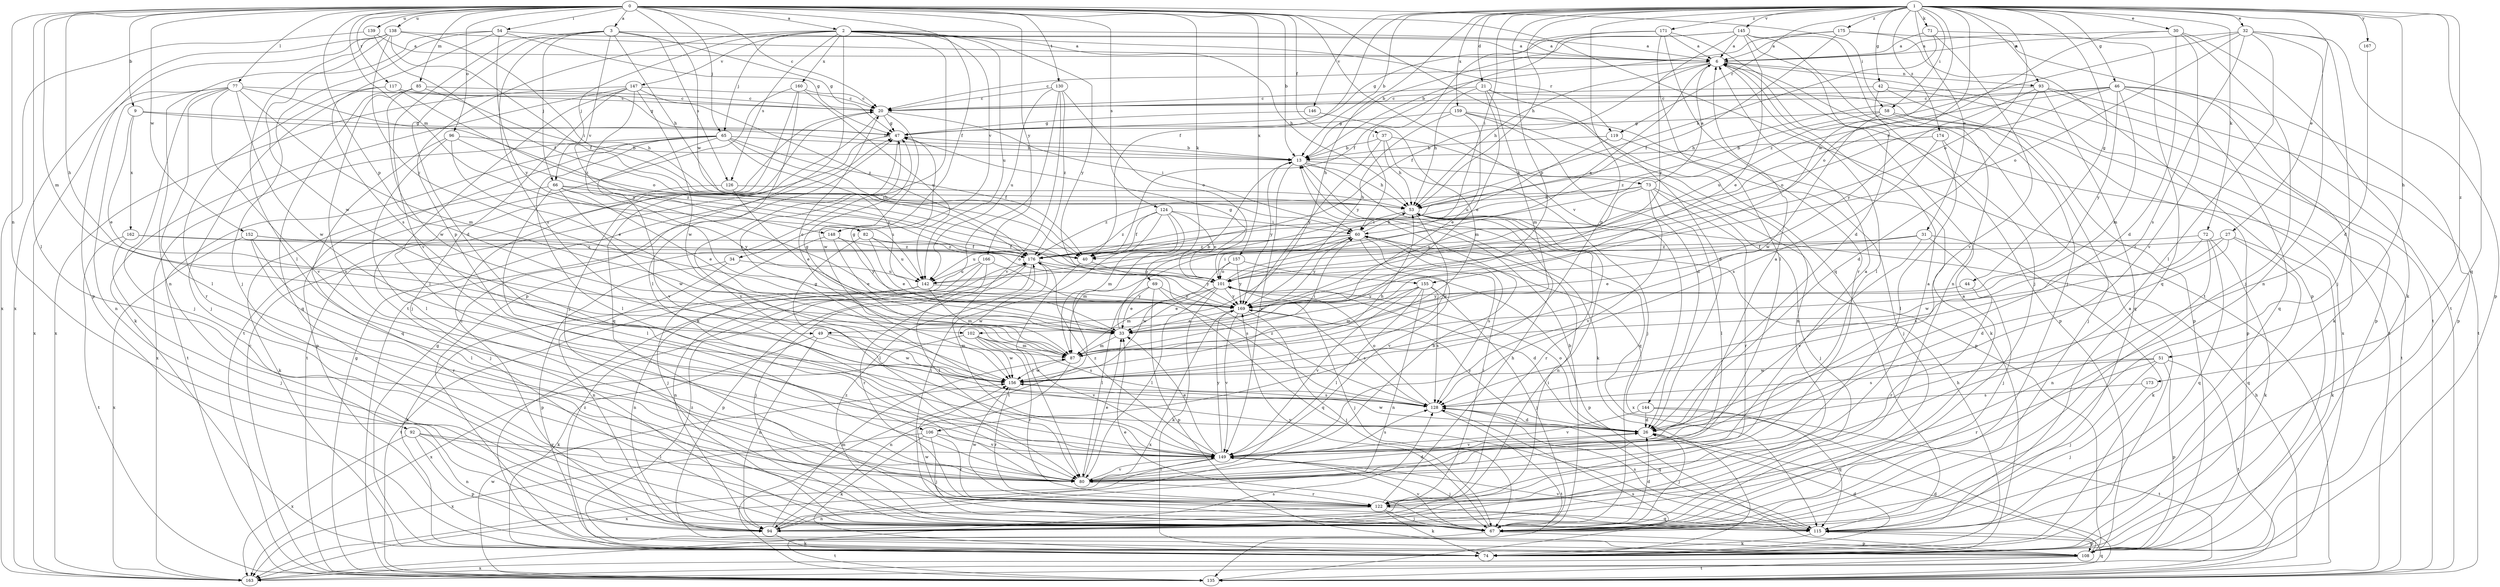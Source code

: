 strict digraph  {
0;
1;
2;
3;
6;
9;
13;
20;
21;
26;
27;
30;
31;
32;
33;
34;
37;
40;
42;
44;
46;
47;
49;
51;
53;
54;
58;
60;
65;
66;
67;
69;
71;
72;
73;
74;
77;
80;
82;
85;
87;
92;
93;
94;
96;
101;
102;
106;
108;
115;
117;
119;
122;
124;
126;
128;
130;
135;
138;
139;
142;
144;
145;
146;
147;
148;
149;
152;
155;
156;
157;
159;
160;
162;
163;
166;
167;
169;
171;
173;
174;
175;
176;
0 -> 2  [label=a];
0 -> 3  [label=a];
0 -> 9  [label=b];
0 -> 13  [label=b];
0 -> 20  [label=c];
0 -> 34  [label=f];
0 -> 37  [label=f];
0 -> 49  [label=h];
0 -> 54  [label=i];
0 -> 58  [label=i];
0 -> 65  [label=j];
0 -> 69  [label=k];
0 -> 77  [label=l];
0 -> 80  [label=l];
0 -> 82  [label=m];
0 -> 85  [label=m];
0 -> 87  [label=m];
0 -> 92  [label=n];
0 -> 96  [label=o];
0 -> 102  [label=p];
0 -> 115  [label=q];
0 -> 117  [label=r];
0 -> 124  [label=s];
0 -> 130  [label=t];
0 -> 135  [label=t];
0 -> 138  [label=u];
0 -> 139  [label=u];
0 -> 144  [label=v];
0 -> 152  [label=w];
0 -> 155  [label=w];
0 -> 157  [label=x];
0 -> 166  [label=y];
1 -> 13  [label=b];
1 -> 21  [label=d];
1 -> 27  [label=e];
1 -> 30  [label=e];
1 -> 31  [label=e];
1 -> 32  [label=e];
1 -> 40  [label=f];
1 -> 42  [label=g];
1 -> 44  [label=g];
1 -> 46  [label=g];
1 -> 49  [label=h];
1 -> 51  [label=h];
1 -> 53  [label=h];
1 -> 58  [label=i];
1 -> 60  [label=i];
1 -> 71  [label=k];
1 -> 72  [label=k];
1 -> 93  [label=n];
1 -> 101  [label=o];
1 -> 102  [label=p];
1 -> 106  [label=p];
1 -> 115  [label=q];
1 -> 119  [label=r];
1 -> 145  [label=v];
1 -> 146  [label=v];
1 -> 155  [label=w];
1 -> 159  [label=x];
1 -> 167  [label=y];
1 -> 171  [label=z];
1 -> 173  [label=z];
1 -> 174  [label=z];
1 -> 175  [label=z];
1 -> 176  [label=z];
2 -> 6  [label=a];
2 -> 53  [label=h];
2 -> 65  [label=j];
2 -> 66  [label=j];
2 -> 106  [label=p];
2 -> 108  [label=p];
2 -> 119  [label=r];
2 -> 126  [label=s];
2 -> 135  [label=t];
2 -> 142  [label=u];
2 -> 147  [label=v];
2 -> 148  [label=v];
2 -> 160  [label=x];
2 -> 169  [label=y];
3 -> 6  [label=a];
3 -> 26  [label=d];
3 -> 47  [label=g];
3 -> 53  [label=h];
3 -> 66  [label=j];
3 -> 126  [label=s];
3 -> 128  [label=s];
3 -> 148  [label=v];
3 -> 149  [label=v];
6 -> 20  [label=c];
6 -> 40  [label=f];
6 -> 53  [label=h];
6 -> 80  [label=l];
6 -> 93  [label=n];
6 -> 135  [label=t];
9 -> 13  [label=b];
9 -> 33  [label=e];
9 -> 47  [label=g];
9 -> 162  [label=x];
13 -> 53  [label=h];
13 -> 73  [label=k];
13 -> 74  [label=k];
13 -> 115  [label=q];
13 -> 149  [label=v];
13 -> 169  [label=y];
20 -> 47  [label=g];
20 -> 60  [label=i];
20 -> 115  [label=q];
20 -> 156  [label=w];
21 -> 20  [label=c];
21 -> 26  [label=d];
21 -> 33  [label=e];
21 -> 53  [label=h];
21 -> 87  [label=m];
21 -> 108  [label=p];
26 -> 47  [label=g];
26 -> 67  [label=j];
26 -> 101  [label=o];
26 -> 149  [label=v];
26 -> 156  [label=w];
26 -> 169  [label=y];
27 -> 26  [label=d];
27 -> 74  [label=k];
27 -> 115  [label=q];
27 -> 128  [label=s];
27 -> 176  [label=z];
30 -> 6  [label=a];
30 -> 26  [label=d];
30 -> 67  [label=j];
30 -> 74  [label=k];
30 -> 101  [label=o];
30 -> 149  [label=v];
31 -> 33  [label=e];
31 -> 67  [label=j];
31 -> 74  [label=k];
31 -> 149  [label=v];
31 -> 176  [label=z];
32 -> 6  [label=a];
32 -> 67  [label=j];
32 -> 80  [label=l];
32 -> 94  [label=n];
32 -> 101  [label=o];
32 -> 108  [label=p];
32 -> 128  [label=s];
32 -> 176  [label=z];
33 -> 13  [label=b];
33 -> 47  [label=g];
33 -> 87  [label=m];
34 -> 94  [label=n];
34 -> 108  [label=p];
34 -> 142  [label=u];
37 -> 13  [label=b];
37 -> 53  [label=h];
37 -> 67  [label=j];
37 -> 108  [label=p];
37 -> 169  [label=y];
40 -> 80  [label=l];
40 -> 169  [label=y];
42 -> 20  [label=c];
42 -> 108  [label=p];
42 -> 135  [label=t];
42 -> 163  [label=x];
44 -> 122  [label=r];
44 -> 169  [label=y];
46 -> 20  [label=c];
46 -> 53  [label=h];
46 -> 74  [label=k];
46 -> 87  [label=m];
46 -> 101  [label=o];
46 -> 108  [label=p];
46 -> 115  [label=q];
46 -> 142  [label=u];
46 -> 169  [label=y];
47 -> 13  [label=b];
47 -> 135  [label=t];
47 -> 149  [label=v];
49 -> 74  [label=k];
49 -> 87  [label=m];
49 -> 94  [label=n];
49 -> 156  [label=w];
51 -> 67  [label=j];
51 -> 108  [label=p];
51 -> 122  [label=r];
51 -> 128  [label=s];
51 -> 135  [label=t];
51 -> 156  [label=w];
53 -> 60  [label=i];
53 -> 94  [label=n];
53 -> 122  [label=r];
53 -> 156  [label=w];
54 -> 6  [label=a];
54 -> 47  [label=g];
54 -> 67  [label=j];
54 -> 94  [label=n];
54 -> 128  [label=s];
54 -> 169  [label=y];
58 -> 47  [label=g];
58 -> 67  [label=j];
58 -> 108  [label=p];
58 -> 156  [label=w];
58 -> 176  [label=z];
60 -> 53  [label=h];
60 -> 87  [label=m];
60 -> 128  [label=s];
60 -> 142  [label=u];
60 -> 149  [label=v];
60 -> 163  [label=x];
60 -> 169  [label=y];
60 -> 176  [label=z];
65 -> 13  [label=b];
65 -> 40  [label=f];
65 -> 80  [label=l];
65 -> 108  [label=p];
65 -> 135  [label=t];
65 -> 149  [label=v];
65 -> 163  [label=x];
65 -> 169  [label=y];
65 -> 176  [label=z];
66 -> 33  [label=e];
66 -> 53  [label=h];
66 -> 74  [label=k];
66 -> 80  [label=l];
66 -> 142  [label=u];
66 -> 156  [label=w];
66 -> 169  [label=y];
67 -> 6  [label=a];
67 -> 13  [label=b];
67 -> 26  [label=d];
67 -> 33  [label=e];
67 -> 108  [label=p];
67 -> 135  [label=t];
67 -> 149  [label=v];
67 -> 169  [label=y];
67 -> 176  [label=z];
69 -> 33  [label=e];
69 -> 80  [label=l];
69 -> 108  [label=p];
69 -> 115  [label=q];
69 -> 169  [label=y];
71 -> 6  [label=a];
71 -> 53  [label=h];
71 -> 115  [label=q];
71 -> 149  [label=v];
72 -> 40  [label=f];
72 -> 74  [label=k];
72 -> 94  [label=n];
72 -> 115  [label=q];
72 -> 156  [label=w];
73 -> 6  [label=a];
73 -> 53  [label=h];
73 -> 67  [label=j];
73 -> 80  [label=l];
73 -> 122  [label=r];
73 -> 149  [label=v];
73 -> 169  [label=y];
73 -> 176  [label=z];
74 -> 6  [label=a];
74 -> 26  [label=d];
74 -> 47  [label=g];
74 -> 53  [label=h];
74 -> 176  [label=z];
77 -> 20  [label=c];
77 -> 67  [label=j];
77 -> 80  [label=l];
77 -> 87  [label=m];
77 -> 94  [label=n];
77 -> 149  [label=v];
77 -> 156  [label=w];
77 -> 163  [label=x];
77 -> 176  [label=z];
80 -> 6  [label=a];
80 -> 26  [label=d];
80 -> 33  [label=e];
80 -> 122  [label=r];
80 -> 149  [label=v];
82 -> 33  [label=e];
82 -> 40  [label=f];
82 -> 80  [label=l];
82 -> 142  [label=u];
82 -> 176  [label=z];
85 -> 20  [label=c];
85 -> 53  [label=h];
85 -> 115  [label=q];
85 -> 149  [label=v];
85 -> 156  [label=w];
87 -> 20  [label=c];
87 -> 47  [label=g];
87 -> 60  [label=i];
87 -> 94  [label=n];
87 -> 156  [label=w];
92 -> 80  [label=l];
92 -> 94  [label=n];
92 -> 108  [label=p];
92 -> 149  [label=v];
92 -> 163  [label=x];
93 -> 20  [label=c];
93 -> 26  [label=d];
93 -> 108  [label=p];
93 -> 115  [label=q];
93 -> 135  [label=t];
93 -> 169  [label=y];
94 -> 13  [label=b];
94 -> 20  [label=c];
94 -> 60  [label=i];
94 -> 74  [label=k];
94 -> 87  [label=m];
96 -> 13  [label=b];
96 -> 33  [label=e];
96 -> 80  [label=l];
96 -> 115  [label=q];
96 -> 176  [label=z];
101 -> 6  [label=a];
101 -> 26  [label=d];
101 -> 33  [label=e];
101 -> 47  [label=g];
101 -> 60  [label=i];
101 -> 67  [label=j];
101 -> 74  [label=k];
101 -> 80  [label=l];
101 -> 87  [label=m];
101 -> 169  [label=y];
102 -> 87  [label=m];
102 -> 122  [label=r];
102 -> 128  [label=s];
102 -> 149  [label=v];
102 -> 156  [label=w];
102 -> 163  [label=x];
106 -> 67  [label=j];
106 -> 74  [label=k];
106 -> 122  [label=r];
106 -> 149  [label=v];
106 -> 163  [label=x];
108 -> 26  [label=d];
108 -> 135  [label=t];
108 -> 163  [label=x];
108 -> 176  [label=z];
115 -> 74  [label=k];
115 -> 108  [label=p];
115 -> 128  [label=s];
115 -> 149  [label=v];
115 -> 156  [label=w];
117 -> 20  [label=c];
117 -> 47  [label=g];
117 -> 67  [label=j];
117 -> 101  [label=o];
117 -> 122  [label=r];
119 -> 13  [label=b];
119 -> 67  [label=j];
119 -> 142  [label=u];
122 -> 6  [label=a];
122 -> 53  [label=h];
122 -> 60  [label=i];
122 -> 67  [label=j];
122 -> 74  [label=k];
122 -> 94  [label=n];
122 -> 115  [label=q];
122 -> 156  [label=w];
124 -> 40  [label=f];
124 -> 60  [label=i];
124 -> 67  [label=j];
124 -> 87  [label=m];
124 -> 101  [label=o];
124 -> 135  [label=t];
124 -> 176  [label=z];
126 -> 33  [label=e];
126 -> 53  [label=h];
126 -> 67  [label=j];
128 -> 26  [label=d];
128 -> 101  [label=o];
128 -> 115  [label=q];
128 -> 135  [label=t];
128 -> 176  [label=z];
130 -> 20  [label=c];
130 -> 74  [label=k];
130 -> 101  [label=o];
130 -> 142  [label=u];
130 -> 149  [label=v];
130 -> 176  [label=z];
135 -> 20  [label=c];
135 -> 47  [label=g];
135 -> 53  [label=h];
135 -> 115  [label=q];
135 -> 128  [label=s];
135 -> 156  [label=w];
138 -> 6  [label=a];
138 -> 40  [label=f];
138 -> 60  [label=i];
138 -> 80  [label=l];
138 -> 108  [label=p];
138 -> 156  [label=w];
138 -> 163  [label=x];
138 -> 169  [label=y];
139 -> 6  [label=a];
139 -> 40  [label=f];
139 -> 163  [label=x];
142 -> 74  [label=k];
142 -> 87  [label=m];
142 -> 94  [label=n];
142 -> 135  [label=t];
142 -> 169  [label=y];
144 -> 26  [label=d];
144 -> 115  [label=q];
144 -> 135  [label=t];
144 -> 149  [label=v];
145 -> 6  [label=a];
145 -> 13  [label=b];
145 -> 26  [label=d];
145 -> 33  [label=e];
145 -> 47  [label=g];
145 -> 67  [label=j];
145 -> 94  [label=n];
145 -> 169  [label=y];
146 -> 47  [label=g];
146 -> 87  [label=m];
147 -> 20  [label=c];
147 -> 67  [label=j];
147 -> 74  [label=k];
147 -> 80  [label=l];
147 -> 156  [label=w];
147 -> 163  [label=x];
147 -> 169  [label=y];
147 -> 176  [label=z];
148 -> 33  [label=e];
148 -> 67  [label=j];
148 -> 169  [label=y];
148 -> 176  [label=z];
149 -> 6  [label=a];
149 -> 33  [label=e];
149 -> 67  [label=j];
149 -> 80  [label=l];
149 -> 128  [label=s];
149 -> 163  [label=x];
149 -> 169  [label=y];
149 -> 176  [label=z];
152 -> 80  [label=l];
152 -> 101  [label=o];
152 -> 122  [label=r];
152 -> 163  [label=x];
152 -> 176  [label=z];
155 -> 67  [label=j];
155 -> 80  [label=l];
155 -> 87  [label=m];
155 -> 94  [label=n];
155 -> 128  [label=s];
155 -> 149  [label=v];
155 -> 169  [label=y];
156 -> 53  [label=h];
156 -> 122  [label=r];
156 -> 128  [label=s];
157 -> 101  [label=o];
157 -> 108  [label=p];
157 -> 156  [label=w];
157 -> 169  [label=y];
159 -> 26  [label=d];
159 -> 33  [label=e];
159 -> 47  [label=g];
159 -> 74  [label=k];
159 -> 94  [label=n];
159 -> 169  [label=y];
160 -> 20  [label=c];
160 -> 67  [label=j];
160 -> 80  [label=l];
160 -> 135  [label=t];
160 -> 142  [label=u];
162 -> 40  [label=f];
162 -> 67  [label=j];
162 -> 135  [label=t];
162 -> 176  [label=z];
163 -> 128  [label=s];
166 -> 67  [label=j];
166 -> 80  [label=l];
166 -> 94  [label=n];
166 -> 128  [label=s];
166 -> 142  [label=u];
167 -> 26  [label=d];
169 -> 33  [label=e];
169 -> 67  [label=j];
169 -> 128  [label=s];
169 -> 149  [label=v];
169 -> 163  [label=x];
171 -> 6  [label=a];
171 -> 40  [label=f];
171 -> 60  [label=i];
171 -> 67  [label=j];
171 -> 80  [label=l];
171 -> 122  [label=r];
173 -> 67  [label=j];
173 -> 128  [label=s];
174 -> 13  [label=b];
174 -> 80  [label=l];
174 -> 128  [label=s];
174 -> 135  [label=t];
175 -> 6  [label=a];
175 -> 13  [label=b];
175 -> 40  [label=f];
175 -> 108  [label=p];
175 -> 135  [label=t];
176 -> 101  [label=o];
176 -> 108  [label=p];
176 -> 122  [label=r];
176 -> 156  [label=w];
}
